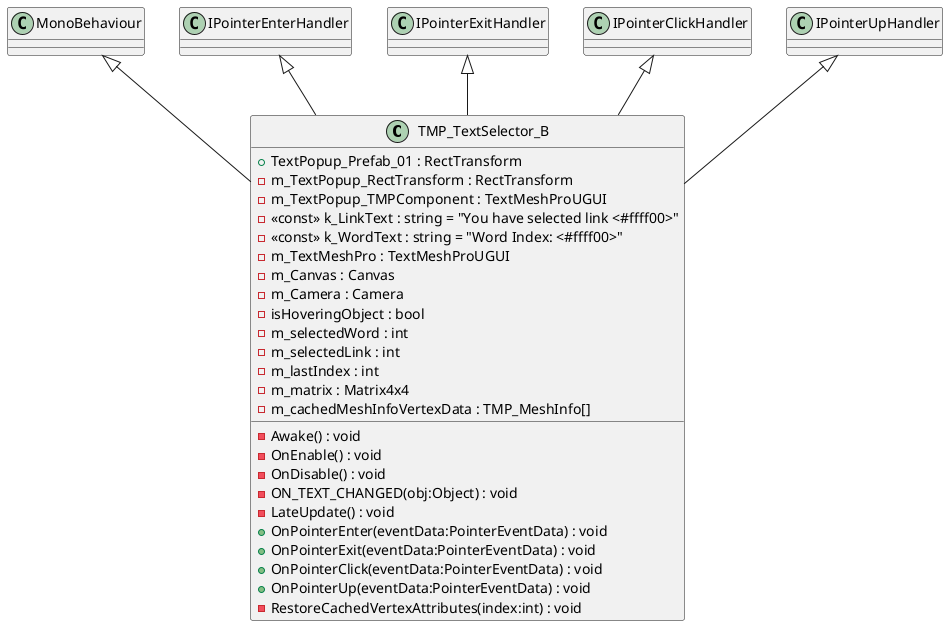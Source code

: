 @startuml
class TMP_TextSelector_B {
    + TextPopup_Prefab_01 : RectTransform
    - m_TextPopup_RectTransform : RectTransform
    - m_TextPopup_TMPComponent : TextMeshProUGUI
    - <<const>> k_LinkText : string = "You have selected link <#ffff00>"
    - <<const>> k_WordText : string = "Word Index: <#ffff00>"
    - m_TextMeshPro : TextMeshProUGUI
    - m_Canvas : Canvas
    - m_Camera : Camera
    - isHoveringObject : bool
    - m_selectedWord : int
    - m_selectedLink : int
    - m_lastIndex : int
    - m_matrix : Matrix4x4
    - m_cachedMeshInfoVertexData : TMP_MeshInfo[]
    - Awake() : void
    - OnEnable() : void
    - OnDisable() : void
    - ON_TEXT_CHANGED(obj:Object) : void
    - LateUpdate() : void
    + OnPointerEnter(eventData:PointerEventData) : void
    + OnPointerExit(eventData:PointerEventData) : void
    + OnPointerClick(eventData:PointerEventData) : void
    + OnPointerUp(eventData:PointerEventData) : void
    - RestoreCachedVertexAttributes(index:int) : void
}
MonoBehaviour <|-- TMP_TextSelector_B
IPointerEnterHandler <|-- TMP_TextSelector_B
IPointerExitHandler <|-- TMP_TextSelector_B
IPointerClickHandler <|-- TMP_TextSelector_B
IPointerUpHandler <|-- TMP_TextSelector_B
@enduml
